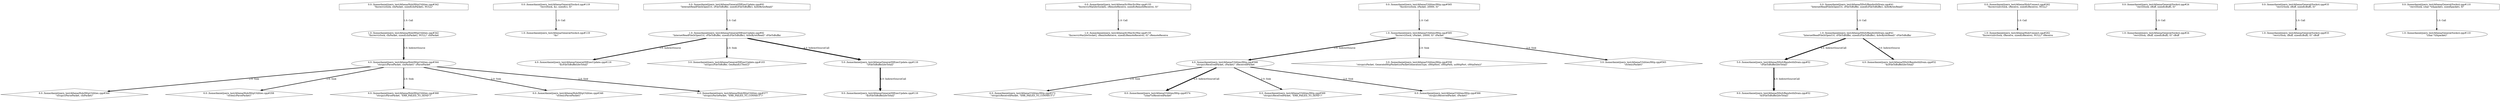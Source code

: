 digraph TaintDot {
	nodesep = 1.5
	ranksep = 1.5
	"1.0: /home/daniel/joern_test/Athena/Hub/HttpUtilities.cpp#342 
\"fncrecv(sSock, cInPacket, sizeof(cInPacket), NULL)\" cInPacket" -> "4.0: /home/daniel/joern_test/Athena/Hub/HttpUtilities.cpp#344 
\"strcpy(cParsePacket, cInPacket)\" cParsePacket" [label = "3.0: IndirectSource", penwidth = 4.0]
	"0.0: /home/daniel/joern_test/Athena/General/Socks4.cpp#119 
\"recv(lSock, &c, sizeof(c), 0)\"" [shape = house]
	"4.0: /home/daniel/joern_test/Athena/General/DlExecUpdate.cpp#116 
\"&cFileToBuffer[dwTotal]\""
	"1.0: /home/daniel/joern_test/Athena/General/DlExecUpdate.cpp#92 
\"InternetReadFile(hOpenUrl, cFileToBuffer, sizeof(cFileToBuffer), &dwBytesRead)\" cFileToBuffer" -> "4.0: /home/daniel/joern_test/Athena/General/DlExecUpdate.cpp#116 
\"&cFileToBuffer[dwTotal]\"" [label = "3.0: IndirectSource", penwidth = 4.0]
	"1.0: /home/daniel/joern_test/Athena/General/DlExecUpdate.cpp#92 
\"InternetReadFile(hOpenUrl, cFileToBuffer, sizeof(cFileToBuffer), &dwBytesRead)\" cFileToBuffer" -> "3.0: /home/daniel/joern_test/Athena/General/DlExecUpdate.cpp#103 
\"strcpy(cFileToBuffer, GenRandLCText())\"" [label = "2.0: Sink", penwidth = 3.0]
	"0.0: /home/daniel/joern_test/Athena/IrcWar/IrcWar.cpp#155 
\"fncrecv(sWar[dwSocket], cRemoteReceive, sizeof(cRemoteReceive), 0)\"" [shape = house]
	"4.0: /home/daniel/joern_test/Athena/Hub/HttpUtilities.cpp#344 
\"strcpy(cParsePacket, cInPacket)\" cParsePacket"
	"1.0: /home/daniel/joern_test/Athena/Utilities/Http.cpp#565 
\"fncrecv(sSock, cPacket, 20000, 0)\" cPacket" -> "4.0: /home/daniel/joern_test/Athena/Utilities/Http.cpp#566 
\"strcpy(cReceivedPacket, cPacket)\" cReceivedPacket" [label = "3.0: IndirectSource", penwidth = 4.0]
	"1.0: /home/daniel/joern_test/Athena/General/DlExecUpdate.cpp#92 
\"InternetReadFile(hOpenUrl, cFileToBuffer, sizeof(cFileToBuffer), &dwBytesRead)\" cFileToBuffer" -> "5.0: /home/daniel/joern_test/Athena/General/DlExecUpdate.cpp#116 
\"cFileToBuffer[dwTotal]\"" [label = "4.0: IndirectSourceCall", penwidth = 5.0]
	"5.0: /home/daniel/joern_test/Athena/DDoS/BandwithDrain.cpp#52 
\"cFileToBuffer[dwTotal]\"" -> "9.0: /home/daniel/joern_test/Athena/DDoS/BandwithDrain.cpp#52 
\"&cFileToBuffer[dwTotal]\"" [label = "4.0: IndirectSourceCall", penwidth = 5.0]
	"1.0: /home/daniel/joern_test/Athena/Utilities/Http.cpp#565 
\"fncrecv(sSock, cPacket, 20000, 0)\" cPacket"
	"5.0: /home/daniel/joern_test/Athena/General/DlExecUpdate.cpp#116 
\"cFileToBuffer[dwTotal]\""
	"6.0: /home/daniel/joern_test/Athena/Hub/HttpUtilities.cpp#344 
\"strcpy(cParsePacket, cInPacket)\"" [shape = diamond]
	"6.0: /home/daniel/joern_test/Athena/Hub/HttpUtilities.cpp#358 
\"strlen(cParsePacket)\"" [shape = diamond]
	"3.0: /home/daniel/joern_test/Athena/Utilities/Http.cpp#558 
\"strcpy(cPacket, GenerateHttpPacket(usPacketGenerationType, cHttpHost, cHttpPath, usHttpPort, cHttpData))\"" [shape = diamond]
	"1.0: /home/daniel/joern_test/Athena/Hub/Connect.cpp#262 
\"fncrecv(nIrcSock, cReceive, sizeof(cReceive), NULL)\" cReceive"
	"0.0: /home/daniel/joern_test/Athena/General/Socks4.cpp#24 
\"recv(lSock, cBuff, sizeof(cBuff), 0)\"" [shape = house]
	"4.0: /home/daniel/joern_test/Athena/Hub/HttpUtilities.cpp#344 
\"strcpy(cParsePacket, cInPacket)\" cParsePacket" -> "6.0: /home/daniel/joern_test/Athena/Hub/HttpUtilities.cpp#368 
\"strcpy(cParsePacket, \"ERR_FAILED_TO_SEND\")\"" [label = "2.0: Sink", penwidth = 3.0]
	"6.0: /home/daniel/joern_test/Athena/Utilities/Http.cpp#572 
\"strcpy(cReceivedPacket, \"ERR_FAILED_TO_CONNECT\")\"" [shape = diamond]
	"0.0: /home/daniel/joern_test/Athena/General/Socks4.cpp#33 
\"recv(rSock, cBuff, sizeof(cBuff), 0)\"" [shape = house]
	"0.0: /home/daniel/joern_test/Athena/Hub/HttpUtilities.cpp#342 
\"fncrecv(sSock, cInPacket, sizeof(cInPacket), NULL)\"" [shape = house]
	"3.0: /home/daniel/joern_test/Athena/General/DlExecUpdate.cpp#103 
\"strcpy(cFileToBuffer, GenRandLCText())\"" [shape = diamond]
	"4.0: /home/daniel/joern_test/Athena/Utilities/Http.cpp#566 
\"strcpy(cReceivedPacket, cPacket)\" cReceivedPacket" -> "8.0: /home/daniel/joern_test/Athena/Utilities/Http.cpp#574 
\"(char*)cReceivedPacket\"" [label = "4.0: IndirectSourceCall", penwidth = 5.0]
	"0.0: /home/daniel/joern_test/Athena/DDoS/BandwithDrain.cpp#41 
\"InternetReadFile(hOpenUrl, cFileToBuffer, sizeof(cFileToBuffer), &dwBytesRead)\"" -> "1.0: /home/daniel/joern_test/Athena/DDoS/BandwithDrain.cpp#41 
\"InternetReadFile(hOpenUrl, cFileToBuffer, sizeof(cFileToBuffer), &dwBytesRead)\" cFileToBuffer" [label = "1.0: Call", penwidth = 2.0]
	"0.0: /home/daniel/joern_test/Athena/General/DlExecUpdate.cpp#92 
\"InternetReadFile(hOpenUrl, cFileToBuffer, sizeof(cFileToBuffer), &dwBytesRead)\"" -> "1.0: /home/daniel/joern_test/Athena/General/DlExecUpdate.cpp#92 
\"InternetReadFile(hOpenUrl, cFileToBuffer, sizeof(cFileToBuffer), &dwBytesRead)\" cFileToBuffer" [label = "1.0: Call", penwidth = 2.0]
	"0.0: /home/daniel/joern_test/Athena/Hub/Connect.cpp#262 
\"fncrecv(nIrcSock, cReceive, sizeof(cReceive), NULL)\"" -> "1.0: /home/daniel/joern_test/Athena/Hub/Connect.cpp#262 
\"fncrecv(nIrcSock, cReceive, sizeof(cReceive), NULL)\" cReceive" [label = "1.0: Call", penwidth = 2.0]
	"4.0: /home/daniel/joern_test/Athena/DDoS/BandwithDrain.cpp#52 
\"&cFileToBuffer[dwTotal]\""
	"0.0: /home/daniel/joern_test/Athena/General/DlExecUpdate.cpp#92 
\"InternetReadFile(hOpenUrl, cFileToBuffer, sizeof(cFileToBuffer), &dwBytesRead)\"" [shape = house]
	"1.0: /home/daniel/joern_test/Athena/General/Socks4.cpp#110 
\"(char *)(&packet)\""
	"6.0: /home/daniel/joern_test/Athena/Hub/HttpUtilities.cpp#368 
\"strcpy(cParsePacket, \"ERR_FAILED_TO_SEND\")\"" [shape = diamond]
	"6.0: /home/daniel/joern_test/Athena/Utilities/Http.cpp#569 
\"strcpy(cReceivedPacket, \"ERR_FAILED_TO_SEND\")\"" [shape = diamond]
	"1.0: /home/daniel/joern_test/Athena/General/Socks4.cpp#24 
\"recv(lSock, cBuff, sizeof(cBuff), 0)\" cBuff"
	"1.0: /home/daniel/joern_test/Athena/General/Socks4.cpp#119 
\"&c\""
	"6.0: /home/daniel/joern_test/Athena/Hub/HttpUtilities.cpp#346 
\"strlen(cParsePacket)\"" [shape = diamond]
	"5.0: /home/daniel/joern_test/Athena/General/DlExecUpdate.cpp#116 
\"cFileToBuffer[dwTotal]\"" -> "9.0: /home/daniel/joern_test/Athena/General/DlExecUpdate.cpp#116 
\"&cFileToBuffer[dwTotal]\"" [label = "4.0: IndirectSourceCall", penwidth = 5.0]
	"0.0: /home/daniel/joern_test/Athena/General/Socks4.cpp#33 
\"recv(rSock, cBuff, sizeof(cBuff), 0)\"" -> "1.0: /home/daniel/joern_test/Athena/General/Socks4.cpp#33 
\"recv(rSock, cBuff, sizeof(cBuff), 0)\" cBuff" [label = "1.0: Call", penwidth = 2.0]
	"4.0: /home/daniel/joern_test/Athena/Utilities/Http.cpp#566 
\"strcpy(cReceivedPacket, cPacket)\" cReceivedPacket"
	"1.0: /home/daniel/joern_test/Athena/Utilities/Http.cpp#565 
\"fncrecv(sSock, cPacket, 20000, 0)\" cPacket" -> "3.0: /home/daniel/joern_test/Athena/Utilities/Http.cpp#563 
\"strlen(cPacket)\"" [label = "2.0: Sink", penwidth = 3.0]
	"1.0: /home/daniel/joern_test/Athena/DDoS/BandwithDrain.cpp#41 
\"InternetReadFile(hOpenUrl, cFileToBuffer, sizeof(cFileToBuffer), &dwBytesRead)\" cFileToBuffer" -> "5.0: /home/daniel/joern_test/Athena/DDoS/BandwithDrain.cpp#52 
\"cFileToBuffer[dwTotal]\"" [label = "4.0: IndirectSourceCall", penwidth = 5.0]
	"0.0: /home/daniel/joern_test/Athena/IrcWar/IrcWar.cpp#155 
\"fncrecv(sWar[dwSocket], cRemoteReceive, sizeof(cRemoteReceive), 0)\"" -> "1.0: /home/daniel/joern_test/Athena/IrcWar/IrcWar.cpp#155 
\"fncrecv(sWar[dwSocket], cRemoteReceive, sizeof(cRemoteReceive), 0)\" cRemoteReceive" [label = "1.0: Call", penwidth = 2.0]
	"4.0: /home/daniel/joern_test/Athena/Hub/HttpUtilities.cpp#344 
\"strcpy(cParsePacket, cInPacket)\" cParsePacket" -> "6.0: /home/daniel/joern_test/Athena/Hub/HttpUtilities.cpp#346 
\"strlen(cParsePacket)\"" [label = "2.0: Sink", penwidth = 3.0]
	"0.0: /home/daniel/joern_test/Athena/Hub/Connect.cpp#262 
\"fncrecv(nIrcSock, cReceive, sizeof(cReceive), NULL)\"" [shape = house]
	"4.0: /home/daniel/joern_test/Athena/Hub/HttpUtilities.cpp#344 
\"strcpy(cParsePacket, cInPacket)\" cParsePacket" -> "6.0: /home/daniel/joern_test/Athena/Hub/HttpUtilities.cpp#377 
\"strcpy(cParsePacket, \"ERR_FAILED_TO_CONNECT\")\"" [label = "2.0: Sink", penwidth = 3.0]
	"1.0: /home/daniel/joern_test/Athena/Hub/HttpUtilities.cpp#342 
\"fncrecv(sSock, cInPacket, sizeof(cInPacket), NULL)\" cInPacket"
	"9.0: /home/daniel/joern_test/Athena/General/DlExecUpdate.cpp#116 
\"&cFileToBuffer[dwTotal]\""
	"4.0: /home/daniel/joern_test/Athena/Hub/HttpUtilities.cpp#344 
\"strcpy(cParsePacket, cInPacket)\" cParsePacket" -> "6.0: /home/daniel/joern_test/Athena/Hub/HttpUtilities.cpp#344 
\"strcpy(cParsePacket, cInPacket)\"" [label = "2.0: Sink", penwidth = 3.0]
	"1.0: /home/daniel/joern_test/Athena/DDoS/BandwithDrain.cpp#41 
\"InternetReadFile(hOpenUrl, cFileToBuffer, sizeof(cFileToBuffer), &dwBytesRead)\" cFileToBuffer" -> "4.0: /home/daniel/joern_test/Athena/DDoS/BandwithDrain.cpp#52 
\"&cFileToBuffer[dwTotal]\"" [label = "3.0: IndirectSource", penwidth = 4.0]
	"1.0: /home/daniel/joern_test/Athena/DDoS/BandwithDrain.cpp#41 
\"InternetReadFile(hOpenUrl, cFileToBuffer, sizeof(cFileToBuffer), &dwBytesRead)\" cFileToBuffer"
	"6.0: /home/daniel/joern_test/Athena/Utilities/Http.cpp#566 
\"strcpy(cReceivedPacket, cPacket)\"" [shape = diamond]
	"0.0: /home/daniel/joern_test/Athena/General/Socks4.cpp#110 
\"recv(lSock, (char *)(&packet), sizeof(packet), 0)\"" -> "1.0: /home/daniel/joern_test/Athena/General/Socks4.cpp#110 
\"(char *)(&packet)\"" [label = "1.0: Call", penwidth = 2.0]
	"1.0: /home/daniel/joern_test/Athena/IrcWar/IrcWar.cpp#155 
\"fncrecv(sWar[dwSocket], cRemoteReceive, sizeof(cRemoteReceive), 0)\" cRemoteReceive"
	"0.0: /home/daniel/joern_test/Athena/General/Socks4.cpp#119 
\"recv(lSock, &c, sizeof(c), 0)\"" -> "1.0: /home/daniel/joern_test/Athena/General/Socks4.cpp#119 
\"&c\"" [label = "1.0: Call", penwidth = 2.0]
	"5.0: /home/daniel/joern_test/Athena/DDoS/BandwithDrain.cpp#52 
\"cFileToBuffer[dwTotal]\""
	"1.0: /home/daniel/joern_test/Athena/General/Socks4.cpp#33 
\"recv(rSock, cBuff, sizeof(cBuff), 0)\" cBuff"
	"4.0: /home/daniel/joern_test/Athena/Utilities/Http.cpp#566 
\"strcpy(cReceivedPacket, cPacket)\" cReceivedPacket" -> "6.0: /home/daniel/joern_test/Athena/Utilities/Http.cpp#572 
\"strcpy(cReceivedPacket, \"ERR_FAILED_TO_CONNECT\")\"" [label = "2.0: Sink", penwidth = 3.0]
	"0.0: /home/daniel/joern_test/Athena/DDoS/BandwithDrain.cpp#41 
\"InternetReadFile(hOpenUrl, cFileToBuffer, sizeof(cFileToBuffer), &dwBytesRead)\"" [shape = house]
	"1.0: /home/daniel/joern_test/Athena/General/DlExecUpdate.cpp#92 
\"InternetReadFile(hOpenUrl, cFileToBuffer, sizeof(cFileToBuffer), &dwBytesRead)\" cFileToBuffer"
	"0.0: /home/daniel/joern_test/Athena/General/Socks4.cpp#24 
\"recv(lSock, cBuff, sizeof(cBuff), 0)\"" -> "1.0: /home/daniel/joern_test/Athena/General/Socks4.cpp#24 
\"recv(lSock, cBuff, sizeof(cBuff), 0)\" cBuff" [label = "1.0: Call", penwidth = 2.0]
	"0.0: /home/daniel/joern_test/Athena/General/Socks4.cpp#110 
\"recv(lSock, (char *)(&packet), sizeof(packet), 0)\"" [shape = house]
	"1.0: /home/daniel/joern_test/Athena/Utilities/Http.cpp#565 
\"fncrecv(sSock, cPacket, 20000, 0)\" cPacket" -> "3.0: /home/daniel/joern_test/Athena/Utilities/Http.cpp#558 
\"strcpy(cPacket, GenerateHttpPacket(usPacketGenerationType, cHttpHost, cHttpPath, usHttpPort, cHttpData))\"" [label = "2.0: Sink", penwidth = 3.0]
	"8.0: /home/daniel/joern_test/Athena/Utilities/Http.cpp#574 
\"(char*)cReceivedPacket\""
	"4.0: /home/daniel/joern_test/Athena/Hub/HttpUtilities.cpp#344 
\"strcpy(cParsePacket, cInPacket)\" cParsePacket" -> "6.0: /home/daniel/joern_test/Athena/Hub/HttpUtilities.cpp#358 
\"strlen(cParsePacket)\"" [label = "2.0: Sink", penwidth = 3.0]
	"9.0: /home/daniel/joern_test/Athena/DDoS/BandwithDrain.cpp#52 
\"&cFileToBuffer[dwTotal]\""
	"3.0: /home/daniel/joern_test/Athena/Utilities/Http.cpp#563 
\"strlen(cPacket)\"" [shape = diamond]
	"4.0: /home/daniel/joern_test/Athena/Utilities/Http.cpp#566 
\"strcpy(cReceivedPacket, cPacket)\" cReceivedPacket" -> "6.0: /home/daniel/joern_test/Athena/Utilities/Http.cpp#569 
\"strcpy(cReceivedPacket, \"ERR_FAILED_TO_SEND\")\"" [label = "2.0: Sink", penwidth = 3.0]
	"6.0: /home/daniel/joern_test/Athena/Hub/HttpUtilities.cpp#377 
\"strcpy(cParsePacket, \"ERR_FAILED_TO_CONNECT\")\"" [shape = diamond]
	"0.0: /home/daniel/joern_test/Athena/Utilities/Http.cpp#565 
\"fncrecv(sSock, cPacket, 20000, 0)\"" -> "1.0: /home/daniel/joern_test/Athena/Utilities/Http.cpp#565 
\"fncrecv(sSock, cPacket, 20000, 0)\" cPacket" [label = "1.0: Call", penwidth = 2.0]
	"0.0: /home/daniel/joern_test/Athena/Hub/HttpUtilities.cpp#342 
\"fncrecv(sSock, cInPacket, sizeof(cInPacket), NULL)\"" -> "1.0: /home/daniel/joern_test/Athena/Hub/HttpUtilities.cpp#342 
\"fncrecv(sSock, cInPacket, sizeof(cInPacket), NULL)\" cInPacket" [label = "1.0: Call", penwidth = 2.0]
	"0.0: /home/daniel/joern_test/Athena/Utilities/Http.cpp#565 
\"fncrecv(sSock, cPacket, 20000, 0)\"" [shape = house]
	"4.0: /home/daniel/joern_test/Athena/Utilities/Http.cpp#566 
\"strcpy(cReceivedPacket, cPacket)\" cReceivedPacket" -> "6.0: /home/daniel/joern_test/Athena/Utilities/Http.cpp#566 
\"strcpy(cReceivedPacket, cPacket)\"" [label = "2.0: Sink", penwidth = 3.0]
}